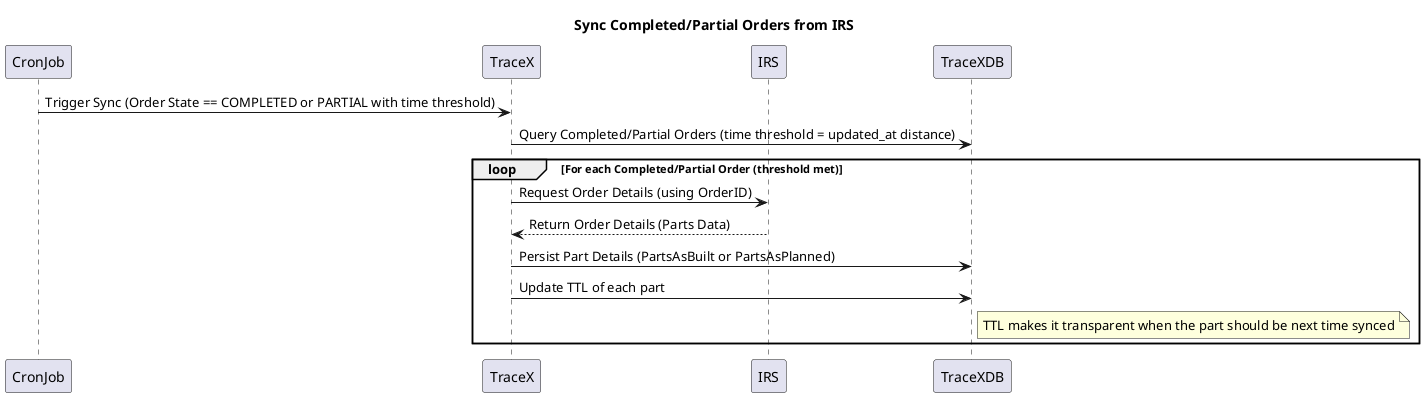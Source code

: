 @startuml

title Sync Completed/Partial Orders from IRS

participant CronJob
participant TraceX
participant IRS
participant TraceXDB

CronJob -> TraceX: Trigger Sync (Order State == COMPLETED or PARTIAL with time threshold)
TraceX -> TraceXDB: Query Completed/Partial Orders (time threshold = updated_at distance)
loop For each Completed/Partial Order (threshold met)
    TraceX -> IRS: Request Order Details (using OrderID)
    IRS --> TraceX: Return Order Details (Parts Data)
    TraceX -> TraceXDB: Persist Part Details (PartsAsBuilt or PartsAsPlanned)
    TraceX -> TraceXDB: Update TTL of each part
    note right of TraceXDB: TTL makes it transparent when the part should be next time synced
end

@enduml
